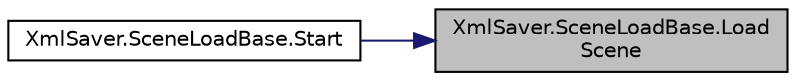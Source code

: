 digraph "XmlSaver.SceneLoadBase.LoadScene"
{
 // INTERACTIVE_SVG=YES
 // LATEX_PDF_SIZE
  edge [fontname="Helvetica",fontsize="10",labelfontname="Helvetica",labelfontsize="10"];
  node [fontname="Helvetica",fontsize="10",shape=record];
  rankdir="RL";
  Node1 [label="XmlSaver.SceneLoadBase.Load\lScene",height=0.2,width=0.4,color="black", fillcolor="grey75", style="filled", fontcolor="black",tooltip=" "];
  Node1 -> Node2 [dir="back",color="midnightblue",fontsize="10",style="solid",fontname="Helvetica"];
  Node2 [label="XmlSaver.SceneLoadBase.Start",height=0.2,width=0.4,color="black", fillcolor="white", style="filled",URL="$class_xml_saver_1_1_scene_load_base.html#a858d37d11500dd956eb9c45a5509dc3c",tooltip=" "];
}
